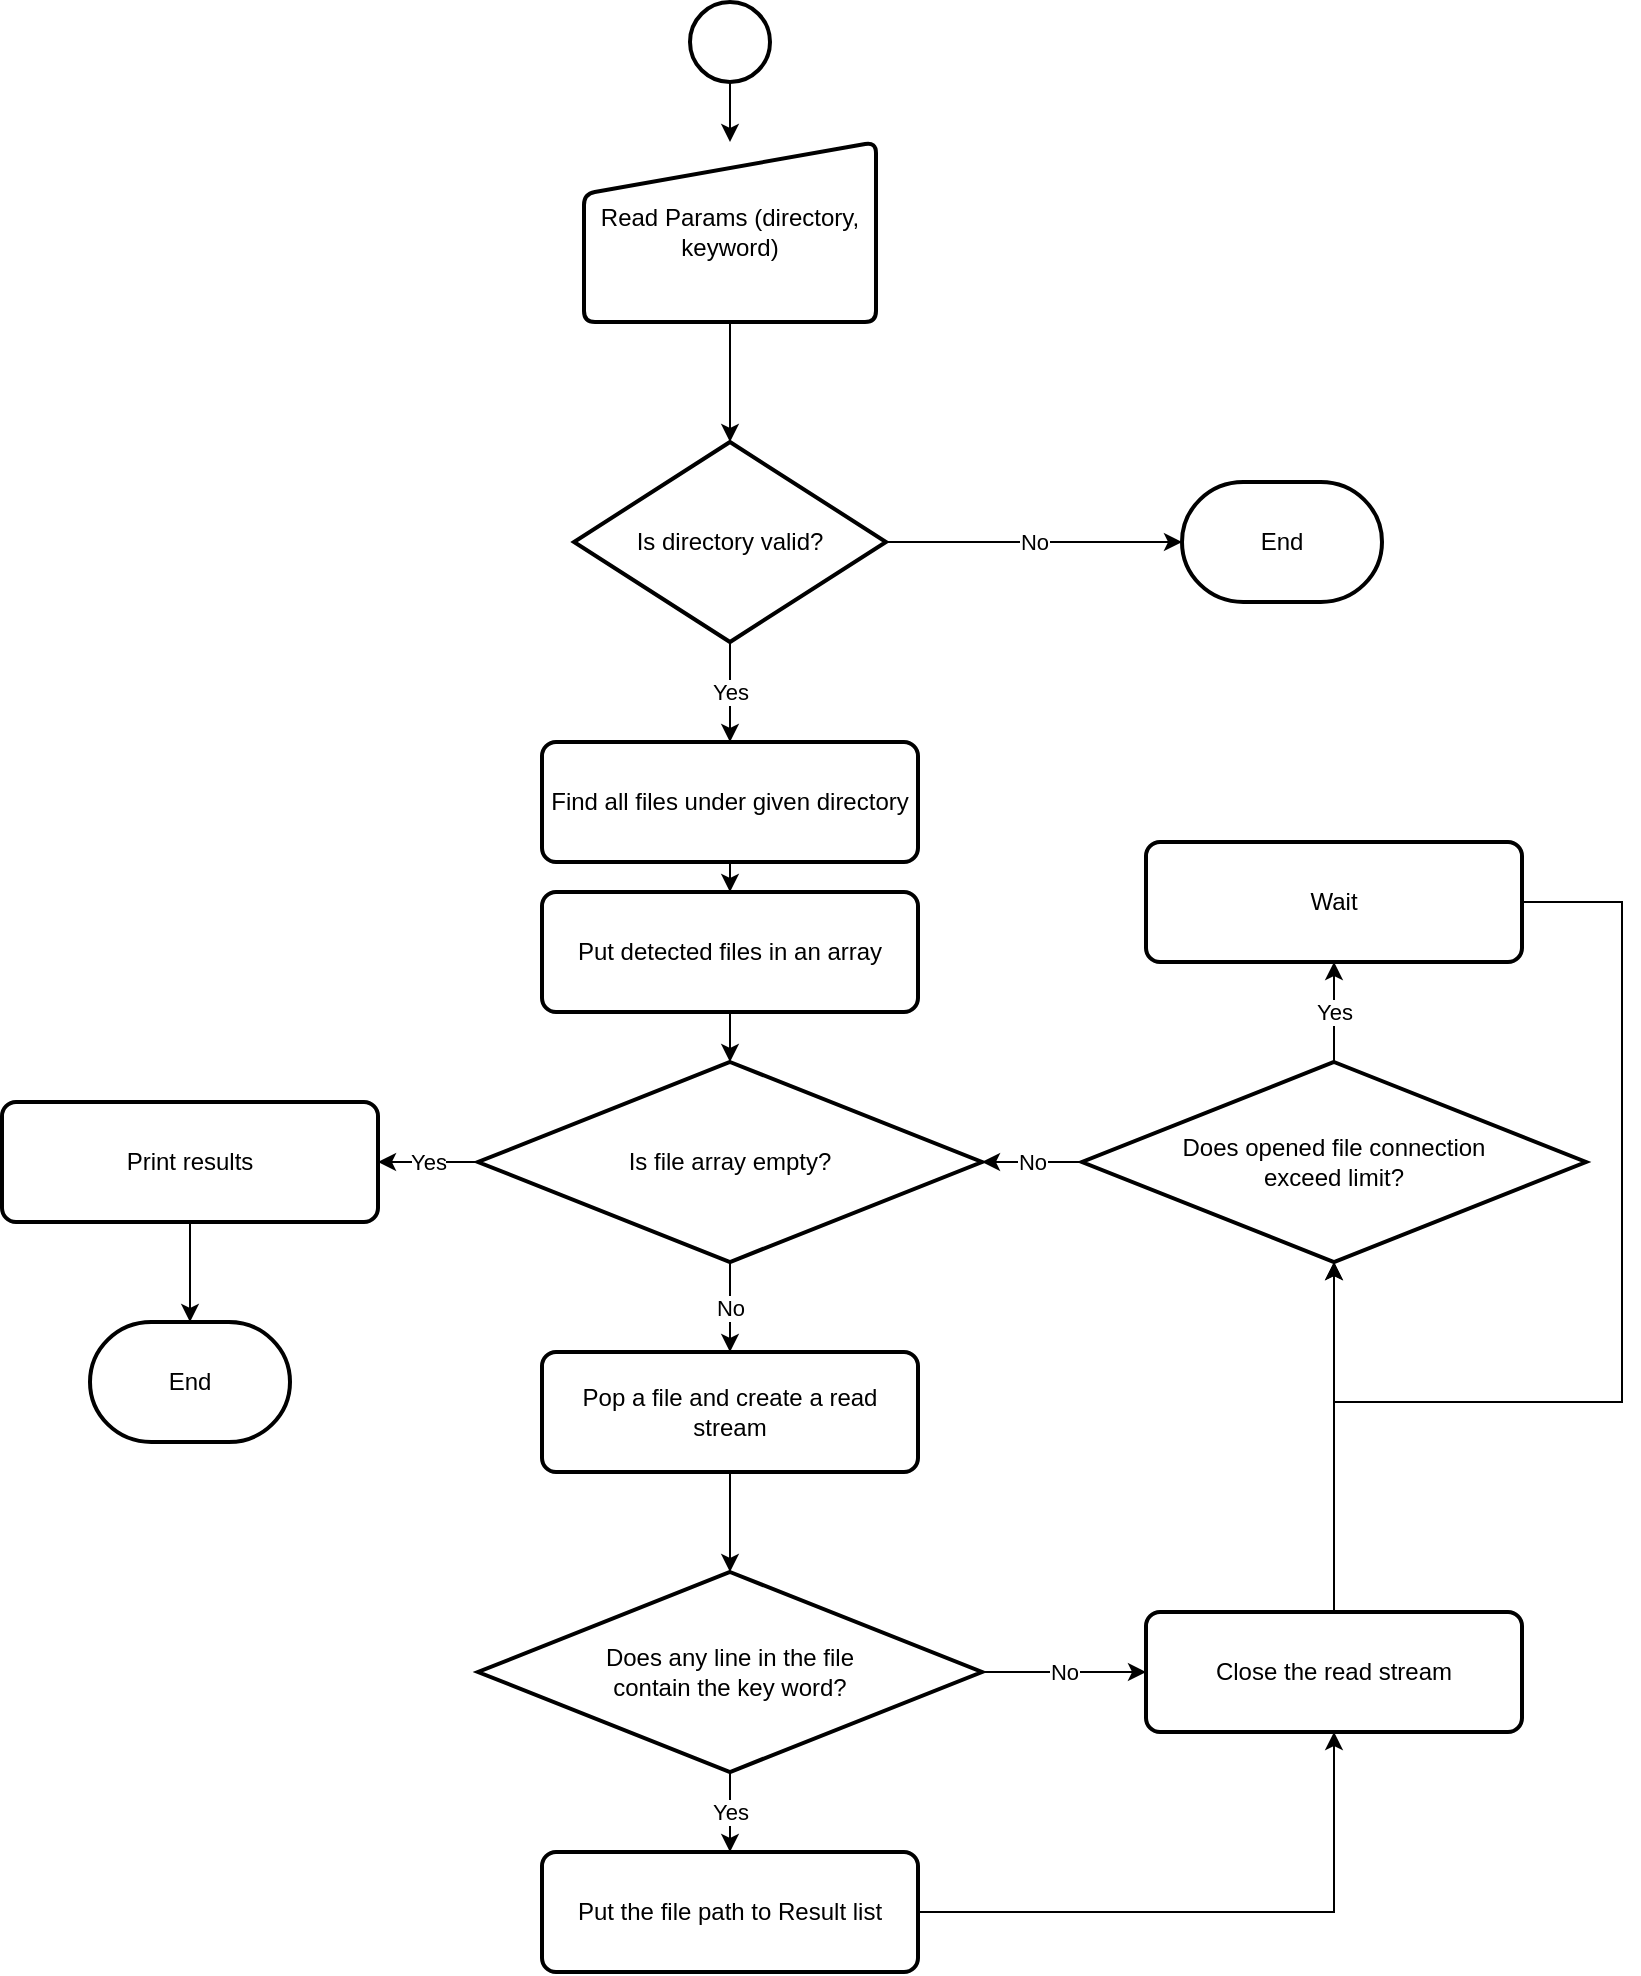 <mxfile version="13.0.3" type="device"><diagram id="6hGFLwfOUW9BJ-s0fimq" name="Page-1"><mxGraphModel dx="932" dy="666" grid="1" gridSize="10" guides="1" tooltips="1" connect="1" arrows="1" fold="1" page="1" pageScale="1" pageWidth="827" pageHeight="1169" math="0" shadow="0"><root><mxCell id="0"/><mxCell id="1" parent="0"/><mxCell id="6" style="edgeStyle=orthogonalEdgeStyle;rounded=0;orthogonalLoop=1;jettySize=auto;html=1;exitX=0.5;exitY=1;exitDx=0;exitDy=0;exitPerimeter=0;entryX=0.5;entryY=0;entryDx=0;entryDy=0;" parent="1" source="2" target="3" edge="1"><mxGeometry relative="1" as="geometry"/></mxCell><mxCell id="2" value="" style="strokeWidth=2;html=1;shape=mxgraph.flowchart.start_2;whiteSpace=wrap;" parent="1" vertex="1"><mxGeometry x="353" y="80" width="40" height="40" as="geometry"/></mxCell><mxCell id="5" style="edgeStyle=orthogonalEdgeStyle;rounded=0;orthogonalLoop=1;jettySize=auto;html=1;exitX=0.5;exitY=1;exitDx=0;exitDy=0;entryX=0.5;entryY=0;entryDx=0;entryDy=0;entryPerimeter=0;" parent="1" source="3" target="4" edge="1"><mxGeometry relative="1" as="geometry"/></mxCell><mxCell id="3" value="Read Params (directory, keyword)" style="html=1;strokeWidth=2;shape=manualInput;whiteSpace=wrap;rounded=1;size=26;arcSize=11;" parent="1" vertex="1"><mxGeometry x="300" y="150" width="146" height="90" as="geometry"/></mxCell><mxCell id="8" value="No" style="edgeStyle=orthogonalEdgeStyle;rounded=0;orthogonalLoop=1;jettySize=auto;html=1;exitX=1;exitY=0.5;exitDx=0;exitDy=0;exitPerimeter=0;entryX=0;entryY=0.5;entryDx=0;entryDy=0;entryPerimeter=0;" parent="1" source="4" target="7" edge="1"><mxGeometry relative="1" as="geometry"/></mxCell><mxCell id="11" value="Yes" style="edgeStyle=orthogonalEdgeStyle;rounded=0;orthogonalLoop=1;jettySize=auto;html=1;exitX=0.5;exitY=1;exitDx=0;exitDy=0;exitPerimeter=0;entryX=0.5;entryY=0;entryDx=0;entryDy=0;" parent="1" source="4" target="10" edge="1"><mxGeometry relative="1" as="geometry"/></mxCell><mxCell id="4" value="Is directory valid?" style="strokeWidth=2;html=1;shape=mxgraph.flowchart.decision;whiteSpace=wrap;" parent="1" vertex="1"><mxGeometry x="295" y="300" width="156" height="100" as="geometry"/></mxCell><mxCell id="7" value="End" style="strokeWidth=2;html=1;shape=mxgraph.flowchart.terminator;whiteSpace=wrap;" parent="1" vertex="1"><mxGeometry x="599" y="320" width="100" height="60" as="geometry"/></mxCell><mxCell id="13" style="edgeStyle=orthogonalEdgeStyle;rounded=0;orthogonalLoop=1;jettySize=auto;html=1;entryX=0.5;entryY=0;entryDx=0;entryDy=0;" parent="1" source="10" target="12" edge="1"><mxGeometry relative="1" as="geometry"/></mxCell><mxCell id="10" value="Find all files under given directory" style="rounded=1;whiteSpace=wrap;html=1;absoluteArcSize=1;arcSize=14;strokeWidth=2;" parent="1" vertex="1"><mxGeometry x="279" y="450" width="188" height="60" as="geometry"/></mxCell><mxCell id="15" style="edgeStyle=orthogonalEdgeStyle;rounded=0;orthogonalLoop=1;jettySize=auto;html=1;entryX=0.5;entryY=0;entryDx=0;entryDy=0;entryPerimeter=0;" parent="1" source="12" target="30" edge="1"><mxGeometry relative="1" as="geometry"/></mxCell><mxCell id="12" value="Put detected files in an array" style="rounded=1;whiteSpace=wrap;html=1;absoluteArcSize=1;arcSize=14;strokeWidth=2;" parent="1" vertex="1"><mxGeometry x="279" y="525" width="188" height="60" as="geometry"/></mxCell><mxCell id="17" style="edgeStyle=orthogonalEdgeStyle;rounded=0;orthogonalLoop=1;jettySize=auto;html=1;entryX=0.5;entryY=0;entryDx=0;entryDy=0;entryPerimeter=0;" parent="1" source="14" target="16" edge="1"><mxGeometry relative="1" as="geometry"/></mxCell><mxCell id="14" value="Pop a file and create a read stream" style="rounded=1;whiteSpace=wrap;html=1;absoluteArcSize=1;arcSize=14;strokeWidth=2;" parent="1" vertex="1"><mxGeometry x="279" y="755" width="188" height="60" as="geometry"/></mxCell><mxCell id="19" value="Yes" style="edgeStyle=orthogonalEdgeStyle;rounded=0;orthogonalLoop=1;jettySize=auto;html=1;entryX=0.5;entryY=0;entryDx=0;entryDy=0;" parent="1" source="16" target="18" edge="1"><mxGeometry relative="1" as="geometry"/></mxCell><mxCell id="24" value="No" style="edgeStyle=orthogonalEdgeStyle;rounded=0;orthogonalLoop=1;jettySize=auto;html=1;exitX=1;exitY=0.5;exitDx=0;exitDy=0;exitPerimeter=0;entryX=0;entryY=0.5;entryDx=0;entryDy=0;" parent="1" source="16" target="22" edge="1"><mxGeometry relative="1" as="geometry"/></mxCell><mxCell id="16" value="Does any line in the file&lt;br&gt;contain the key word?" style="strokeWidth=2;html=1;shape=mxgraph.flowchart.decision;whiteSpace=wrap;" parent="1" vertex="1"><mxGeometry x="247" y="865" width="252" height="100" as="geometry"/></mxCell><mxCell id="23" style="edgeStyle=orthogonalEdgeStyle;rounded=0;orthogonalLoop=1;jettySize=auto;html=1;entryX=0.5;entryY=1;entryDx=0;entryDy=0;" parent="1" source="18" target="22" edge="1"><mxGeometry relative="1" as="geometry"/></mxCell><mxCell id="18" value="Put the file path to Result list" style="rounded=1;whiteSpace=wrap;html=1;absoluteArcSize=1;arcSize=14;strokeWidth=2;" parent="1" vertex="1"><mxGeometry x="279" y="1005" width="188" height="60" as="geometry"/></mxCell><mxCell id="28" value="Yes" style="edgeStyle=orthogonalEdgeStyle;rounded=0;orthogonalLoop=1;jettySize=auto;html=1;exitX=0.5;exitY=0;exitDx=0;exitDy=0;exitPerimeter=0;entryX=0.5;entryY=1;entryDx=0;entryDy=0;" parent="1" source="21" target="27" edge="1"><mxGeometry relative="1" as="geometry"/></mxCell><mxCell id="32" value="No" style="edgeStyle=orthogonalEdgeStyle;rounded=0;orthogonalLoop=1;jettySize=auto;html=1;entryX=1;entryY=0.5;entryDx=0;entryDy=0;entryPerimeter=0;" parent="1" source="21" target="30" edge="1"><mxGeometry relative="1" as="geometry"/></mxCell><mxCell id="21" value="Does opened file connection &lt;br&gt;exceed limit?" style="strokeWidth=2;html=1;shape=mxgraph.flowchart.decision;whiteSpace=wrap;" parent="1" vertex="1"><mxGeometry x="549" y="610" width="252" height="100" as="geometry"/></mxCell><mxCell id="25" style="edgeStyle=orthogonalEdgeStyle;rounded=0;orthogonalLoop=1;jettySize=auto;html=1;entryX=0.5;entryY=1;entryDx=0;entryDy=0;entryPerimeter=0;" parent="1" source="22" target="21" edge="1"><mxGeometry relative="1" as="geometry"/></mxCell><mxCell id="22" value="Close the read stream" style="rounded=1;whiteSpace=wrap;html=1;absoluteArcSize=1;arcSize=14;strokeWidth=2;" parent="1" vertex="1"><mxGeometry x="581" y="885" width="188" height="60" as="geometry"/></mxCell><mxCell id="29" style="edgeStyle=orthogonalEdgeStyle;rounded=0;orthogonalLoop=1;jettySize=auto;html=1;exitX=1;exitY=0.5;exitDx=0;exitDy=0;entryX=0.5;entryY=1;entryDx=0;entryDy=0;entryPerimeter=0;" parent="1" source="27" target="21" edge="1"><mxGeometry relative="1" as="geometry"><Array as="points"><mxPoint x="819" y="530"/><mxPoint x="819" y="780"/><mxPoint x="675" y="780"/></Array></mxGeometry></mxCell><mxCell id="27" value="Wait" style="rounded=1;whiteSpace=wrap;html=1;absoluteArcSize=1;arcSize=14;strokeWidth=2;" parent="1" vertex="1"><mxGeometry x="581" y="500" width="188" height="60" as="geometry"/></mxCell><mxCell id="31" value="No" style="edgeStyle=orthogonalEdgeStyle;rounded=0;orthogonalLoop=1;jettySize=auto;html=1;entryX=0.5;entryY=0;entryDx=0;entryDy=0;" parent="1" source="30" target="14" edge="1"><mxGeometry relative="1" as="geometry"/></mxCell><mxCell id="34" value="Yes" style="edgeStyle=orthogonalEdgeStyle;rounded=0;orthogonalLoop=1;jettySize=auto;html=1;entryX=1;entryY=0.5;entryDx=0;entryDy=0;" parent="1" source="30" target="33" edge="1"><mxGeometry relative="1" as="geometry"/></mxCell><mxCell id="30" value="Is file array empty?" style="strokeWidth=2;html=1;shape=mxgraph.flowchart.decision;whiteSpace=wrap;" parent="1" vertex="1"><mxGeometry x="247" y="610" width="252" height="100" as="geometry"/></mxCell><mxCell id="36" style="edgeStyle=orthogonalEdgeStyle;rounded=0;orthogonalLoop=1;jettySize=auto;html=1;entryX=0.5;entryY=0;entryDx=0;entryDy=0;entryPerimeter=0;" parent="1" source="33" target="35" edge="1"><mxGeometry relative="1" as="geometry"/></mxCell><mxCell id="33" value="Print results" style="rounded=1;whiteSpace=wrap;html=1;absoluteArcSize=1;arcSize=14;strokeWidth=2;" parent="1" vertex="1"><mxGeometry x="9" y="630" width="188" height="60" as="geometry"/></mxCell><mxCell id="35" value="End" style="strokeWidth=2;html=1;shape=mxgraph.flowchart.terminator;whiteSpace=wrap;" parent="1" vertex="1"><mxGeometry x="53" y="740" width="100" height="60" as="geometry"/></mxCell></root></mxGraphModel></diagram></mxfile>